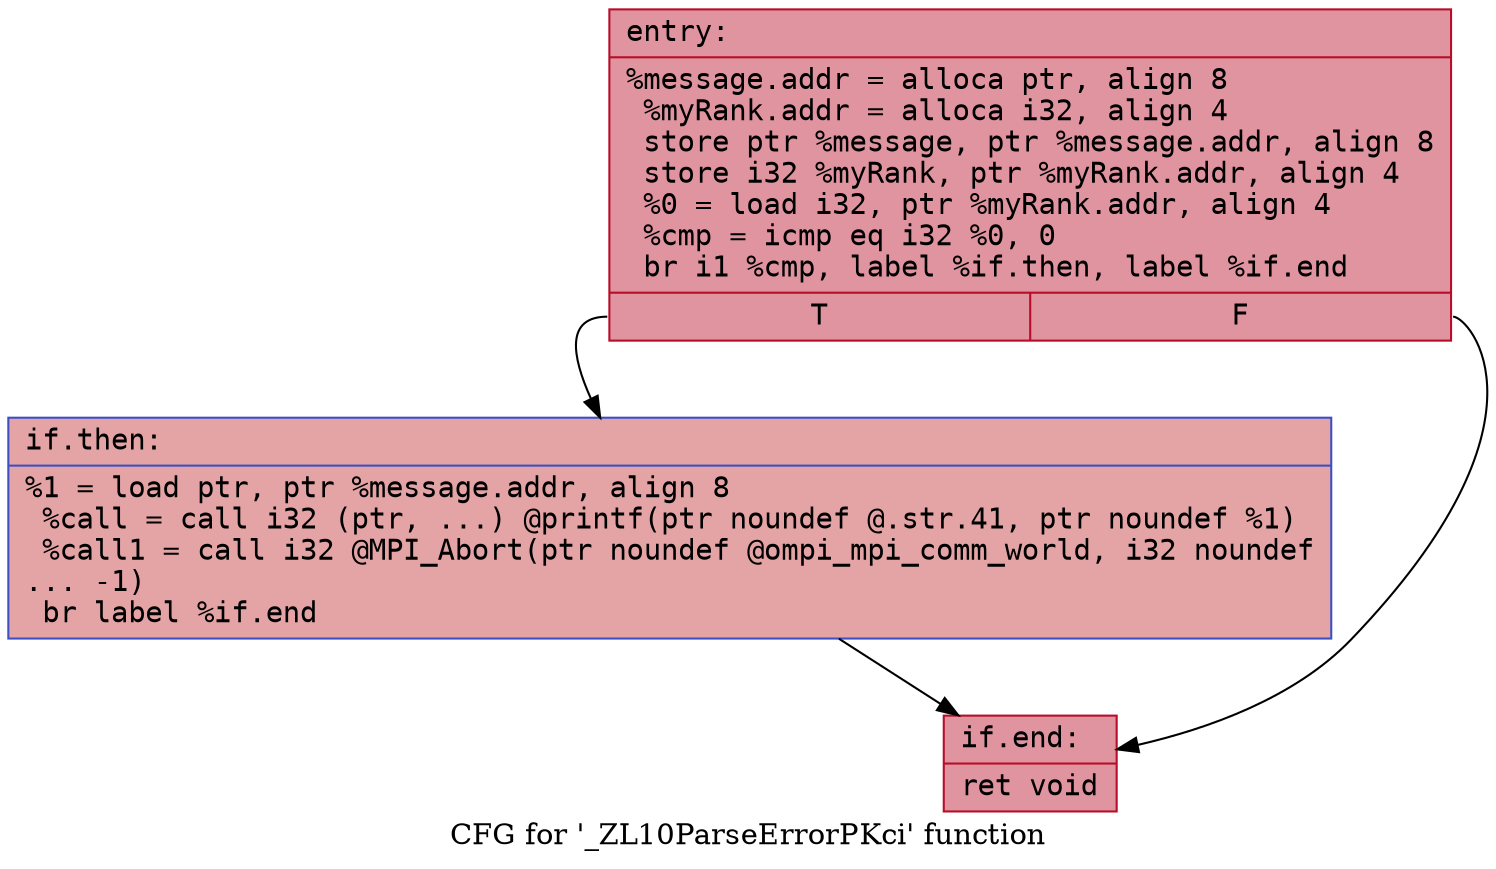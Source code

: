 digraph "CFG for '_ZL10ParseErrorPKci' function" {
	label="CFG for '_ZL10ParseErrorPKci' function";

	Node0x55ca701aebd0 [shape=record,color="#b70d28ff", style=filled, fillcolor="#b70d2870" fontname="Courier",label="{entry:\l|  %message.addr = alloca ptr, align 8\l  %myRank.addr = alloca i32, align 4\l  store ptr %message, ptr %message.addr, align 8\l  store i32 %myRank, ptr %myRank.addr, align 4\l  %0 = load i32, ptr %myRank.addr, align 4\l  %cmp = icmp eq i32 %0, 0\l  br i1 %cmp, label %if.then, label %if.end\l|{<s0>T|<s1>F}}"];
	Node0x55ca701aebd0:s0 -> Node0x55ca701aeea0[tooltip="entry -> if.then\nProbability 37.50%" ];
	Node0x55ca701aebd0:s1 -> Node0x55ca701aef10[tooltip="entry -> if.end\nProbability 62.50%" ];
	Node0x55ca701aeea0 [shape=record,color="#3d50c3ff", style=filled, fillcolor="#c32e3170" fontname="Courier",label="{if.then:\l|  %1 = load ptr, ptr %message.addr, align 8\l  %call = call i32 (ptr, ...) @printf(ptr noundef @.str.41, ptr noundef %1)\l  %call1 = call i32 @MPI_Abort(ptr noundef @ompi_mpi_comm_world, i32 noundef\l... -1)\l  br label %if.end\l}"];
	Node0x55ca701aeea0 -> Node0x55ca701aef10[tooltip="if.then -> if.end\nProbability 100.00%" ];
	Node0x55ca701aef10 [shape=record,color="#b70d28ff", style=filled, fillcolor="#b70d2870" fontname="Courier",label="{if.end:\l|  ret void\l}"];
}
